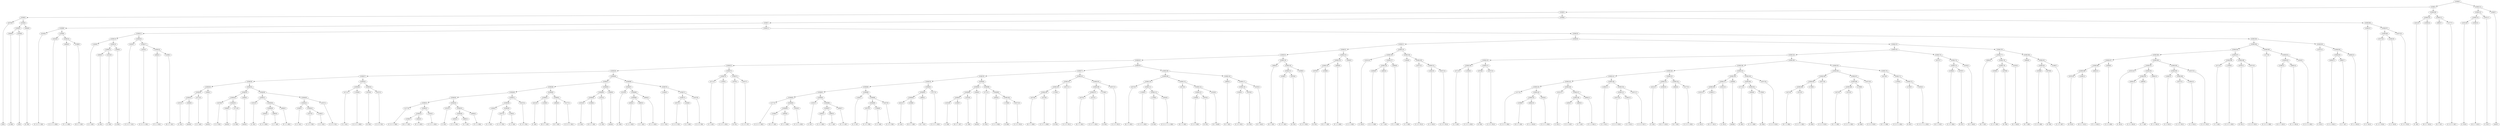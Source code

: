 digraph sample{
"L4079(0)"->"[G](0)"
"L3846(0)"->"[A  B](0)"
"L3449(0)"->"[C](0)"
"L5306(5)"->"L3846(0)"
"L5306(5)"->"L3449(0)"
"L3849(0)"->"[E  F](0)"
"L5306(4)"->"L5306(5)"
"L5306(4)"->"L3849(0)"
"L5306(3)"->"L4079(0)"
"L5306(3)"->"L5306(4)"
"L4240(0)"->"[C  D  E  F  G](0)"
"L3434(0)"->"[C  D  G  A  B](0)"
"L4064(0)"->"[F  G  A  B](0)"
"L2298(0)"->"[D  E  F  G](0)"
"L5306(10)"->"L4064(0)"
"L5306(10)"->"L2298(0)"
"L5306(9)"->"L3434(0)"
"L5306(9)"->"L5306(10)"
"L5306(8)"->"L4240(0)"
"L5306(8)"->"L5306(9)"
"L1484(0)"->"[C  E  G](0)"
"L3846(1)"->"[A  B](1)"
"L2352(0)"->"[C  E](0)"
"L5306(15)"->"L3846(1)"
"L5306(15)"->"L2352(0)"
"L3846(2)"->"[A  B](2)"
"L5306(14)"->"L5306(15)"
"L5306(14)"->"L3846(2)"
"L5306(13)"->"L1484(0)"
"L5306(13)"->"L5306(14)"
"L4240(1)"->"[C  D  E  F  G](1)"
"L3434(1)"->"[C  D  G  A  B](1)"
"L4064(1)"->"[F  G  A  B](1)"
"L2298(1)"->"[D  E  F  G](1)"
"L5306(18)"->"L4064(1)"
"L5306(18)"->"L2298(1)"
"L5306(17)"->"L3434(1)"
"L5306(17)"->"L5306(18)"
"L5306(16)"->"L4240(1)"
"L5306(16)"->"L5306(17)"
"L5306(12)"->"L5306(13)"
"L5306(12)"->"L5306(16)"
"L2352(1)"->"[C  E](1)"
"L2646(0)"->"[rest](0)"
"L5306(31)"->"L2352(1)"
"L5306(31)"->"L2646(0)"
"L4711(0)"->"[C  E  A](0)"
"L5306(30)"->"L5306(31)"
"L5306(30)"->"L4711(0)"
"L2646(1)"->"[rest](1)"
"L5306(29)"->"L5306(30)"
"L5306(29)"->"L2646(1)"
"L3478(0)"->"[C  D  F](0)"
"L2646(2)"->"[rest](2)"
"L2711(0)"->"[G  B](0)"
"L5306(35)"->"L2646(2)"
"L5306(35)"->"L2711(0)"
"L5306(34)"->"L3478(0)"
"L5306(34)"->"L5306(35)"
"L2646(3)"->"[rest](3)"
"L5306(33)"->"L5306(34)"
"L5306(33)"->"L2646(3)"
"L2352(2)"->"[C  E](2)"
"L4364(0)"->"[C  D  A  B](0)"
"L4885(0)"->"[C  F  A](0)"
"L5306(39)"->"L4364(0)"
"L5306(39)"->"L4885(0)"
"L4064(2)"->"[F  G  A  B](2)"
"L5306(38)"->"L5306(39)"
"L5306(38)"->"L4064(2)"
"L5306(37)"->"L2352(2)"
"L5306(37)"->"L5306(38)"
"L1484(1)"->"[C  E  G](1)"
"L3337(0)"->"[C  D  E  F](0)"
"L1484(2)"->"[C  E  G](2)"
"L5306(42)"->"L3337(0)"
"L5306(42)"->"L1484(2)"
"L5306(41)"->"L1484(1)"
"L5306(41)"->"L5306(42)"
"L3337(1)"->"[C  D  E  F](1)"
"L5306(40)"->"L5306(41)"
"L5306(40)"->"L3337(1)"
"L5306(36)"->"L5306(37)"
"L5306(36)"->"L5306(40)"
"L5306(32)"->"L5306(33)"
"L5306(32)"->"L5306(36)"
"L5306(28)"->"L5306(29)"
"L5306(28)"->"L5306(32)"
"L4711(1)"->"[C  E  A](1)"
"L-2056(0)"->"[C  D  E  A  B](0)"
"L5306(44)"->"L4711(1)"
"L5306(44)"->"L-2056(0)"
"L2878(0)"->"[D  F](0)"
"L3337(2)"->"[C  D  E  F](2)"
"L5306(45)"->"L2878(0)"
"L5306(45)"->"L3337(2)"
"L5306(43)"->"L5306(44)"
"L5306(43)"->"L5306(45)"
"L5306(27)"->"L5306(28)"
"L5306(27)"->"L5306(43)"
"L1377(0)"->"[C  D  E  G  B](0)"
"L2298(2)"->"[D  E  F  G](2)"
"L4064(3)"->"[F  G  A  B](3)"
"L5306(53)"->"L2298(2)"
"L5306(53)"->"L4064(3)"
"L3434(2)"->"[C  D  G  A  B](2)"
"L5306(52)"->"L5306(53)"
"L5306(52)"->"L3434(2)"
"L5306(51)"->"L1377(0)"
"L5306(51)"->"L5306(52)"
"L2352(3)"->"[C  E](3)"
"L4364(1)"->"[C  D  A  B](1)"
"L4885(1)"->"[C  F  A](1)"
"L5306(56)"->"L4364(1)"
"L5306(56)"->"L4885(1)"
"L4064(4)"->"[F  G  A  B](4)"
"L5306(55)"->"L5306(56)"
"L5306(55)"->"L4064(4)"
"L5306(54)"->"L2352(3)"
"L5306(54)"->"L5306(55)"
"L5306(50)"->"L5306(51)"
"L5306(50)"->"L5306(54)"
"L1484(3)"->"[C  E  G](3)"
"L3337(3)"->"[C  D  E  F](3)"
"L1484(4)"->"[C  E  G](4)"
"L5306(59)"->"L3337(3)"
"L5306(59)"->"L1484(4)"
"L5306(58)"->"L1484(3)"
"L5306(58)"->"L5306(59)"
"L3337(4)"->"[C  D  E  F](4)"
"L5306(57)"->"L5306(58)"
"L5306(57)"->"L3337(4)"
"L5306(49)"->"L5306(50)"
"L5306(49)"->"L5306(57)"
"L4241(0)"->"[F  A](0)"
"L2298(3)"->"[D  E  F  G](3)"
"L5306(61)"->"L4241(0)"
"L5306(61)"->"L2298(3)"
"L3664(0)"->"[D  F  G](0)"
"L1377(1)"->"[C  D  E  G  B](1)"
"L5306(62)"->"L3664(0)"
"L5306(62)"->"L1377(1)"
"L5306(60)"->"L5306(61)"
"L5306(60)"->"L5306(62)"
"L5306(48)"->"L5306(49)"
"L5306(48)"->"L5306(60)"
"L2352(4)"->"[C  E](4)"
"L2298(4)"->"[D  E  F  G](4)"
"L5306(65)"->"L2352(4)"
"L5306(65)"->"L2298(4)"
"L2352(5)"->"[C  E](5)"
"L5306(64)"->"L5306(65)"
"L5306(64)"->"L2352(5)"
"L2646(4)"->"[rest](4)"
"L5306(63)"->"L5306(64)"
"L5306(63)"->"L2646(4)"
"L5306(47)"->"L5306(48)"
"L5306(47)"->"L5306(63)"
"L2352(6)"->"[C  E](6)"
"L4364(2)"->"[C  D  A  B](2)"
"L4885(2)"->"[C  F  A](2)"
"L5306(69)"->"L4364(2)"
"L5306(69)"->"L4885(2)"
"L4064(5)"->"[F  G  A  B](5)"
"L5306(68)"->"L5306(69)"
"L5306(68)"->"L4064(5)"
"L5306(67)"->"L2352(6)"
"L5306(67)"->"L5306(68)"
"L1484(5)"->"[C  E  G](5)"
"L3337(5)"->"[C  D  E  F](5)"
"L1484(6)"->"[C  E  G](6)"
"L5306(72)"->"L3337(5)"
"L5306(72)"->"L1484(6)"
"L3337(6)"->"[C  D  E  F](6)"
"L5306(71)"->"L5306(72)"
"L5306(71)"->"L3337(6)"
"L5306(70)"->"L1484(5)"
"L5306(70)"->"L5306(71)"
"L5306(66)"->"L5306(67)"
"L5306(66)"->"L5306(70)"
"L5306(46)"->"L5306(47)"
"L5306(46)"->"L5306(66)"
"L5306(26)"->"L5306(27)"
"L5306(26)"->"L5306(46)"
"L4711(2)"->"[C  E  A](2)"
"L-2056(1)"->"[C  D  E  A  B](1)"
"L5306(74)"->"L4711(2)"
"L5306(74)"->"L-2056(1)"
"L2878(1)"->"[D  F](1)"
"L3337(7)"->"[C  D  E  F](7)"
"L5306(75)"->"L2878(1)"
"L5306(75)"->"L3337(7)"
"L5306(73)"->"L5306(74)"
"L5306(73)"->"L5306(75)"
"L5306(25)"->"L5306(26)"
"L5306(25)"->"L5306(73)"
"L1377(2)"->"[C  D  E  G  B](2)"
"L2298(5)"->"[D  E  F  G](5)"
"L4064(6)"->"[F  G  A  B](6)"
"L5306(84)"->"L2298(5)"
"L5306(84)"->"L4064(6)"
"L3434(3)"->"[C  D  G  A  B](3)"
"L5306(83)"->"L5306(84)"
"L5306(83)"->"L3434(3)"
"L5306(82)"->"L1377(2)"
"L5306(82)"->"L5306(83)"
"L2352(7)"->"[C  E](7)"
"L4364(3)"->"[C  D  A  B](3)"
"L4885(3)"->"[C  F  A](3)"
"L5306(87)"->"L4364(3)"
"L5306(87)"->"L4885(3)"
"L4064(7)"->"[F  G  A  B](7)"
"L5306(86)"->"L5306(87)"
"L5306(86)"->"L4064(7)"
"L5306(85)"->"L2352(7)"
"L5306(85)"->"L5306(86)"
"L5306(81)"->"L5306(82)"
"L5306(81)"->"L5306(85)"
"L1484(7)"->"[C  E  G](7)"
"L3337(8)"->"[C  D  E  F](8)"
"L1484(8)"->"[C  E  G](8)"
"L5306(90)"->"L3337(8)"
"L5306(90)"->"L1484(8)"
"L3337(9)"->"[C  D  E  F](9)"
"L5306(89)"->"L5306(90)"
"L5306(89)"->"L3337(9)"
"L5306(88)"->"L1484(7)"
"L5306(88)"->"L5306(89)"
"L5306(80)"->"L5306(81)"
"L5306(80)"->"L5306(88)"
"L4241(1)"->"[F  A](1)"
"L2298(6)"->"[D  E  F  G](6)"
"L5306(93)"->"L4241(1)"
"L5306(93)"->"L2298(6)"
"L3664(1)"->"[D  F  G](1)"
"L5306(92)"->"L5306(93)"
"L5306(92)"->"L3664(1)"
"L1377(3)"->"[C  D  E  G  B](3)"
"L5306(91)"->"L5306(92)"
"L5306(91)"->"L1377(3)"
"L5306(79)"->"L5306(80)"
"L5306(79)"->"L5306(91)"
"L2352(8)"->"[C  E](8)"
"L2298(7)"->"[D  E  F  G](7)"
"L5306(97)"->"L2352(8)"
"L5306(97)"->"L2298(7)"
"L2352(9)"->"[C  E](9)"
"L5306(96)"->"L5306(97)"
"L5306(96)"->"L2352(9)"
"L2646(5)"->"[rest](5)"
"L5306(95)"->"L5306(96)"
"L5306(95)"->"L2646(5)"
"L2711(1)"->"[G  B](1)"
"L4364(4)"->"[C  D  A  B](4)"
"L1769(0)"->"[D  B](0)"
"L3337(10)"->"[C  D  E  F](10)"
"L5306(100)"->"L1769(0)"
"L5306(100)"->"L3337(10)"
"L5306(99)"->"L4364(4)"
"L5306(99)"->"L5306(100)"
"L5306(98)"->"L2711(1)"
"L5306(98)"->"L5306(99)"
"L5306(94)"->"L5306(95)"
"L5306(94)"->"L5306(98)"
"L5306(78)"->"L5306(79)"
"L5306(78)"->"L5306(94)"
"L4375(0)"->"[D  F  G  B](0)"
"L3213(0)"->"[C  D  F  A  B](0)"
"L5306(104)"->"L4375(0)"
"L5306(104)"->"L3213(0)"
"L1769(1)"->"[D  B](1)"
"L5306(103)"->"L5306(104)"
"L5306(103)"->"L1769(1)"
"L3337(11)"->"[C  D  E  F](11)"
"L5306(102)"->"L5306(103)"
"L5306(102)"->"L3337(11)"
"L4375(1)"->"[D  F  G  B](1)"
"L3213(1)"->"[C  D  F  A  B](1)"
"L5306(107)"->"L4375(1)"
"L5306(107)"->"L3213(1)"
"L1769(2)"->"[D  B](2)"
"L5306(106)"->"L5306(107)"
"L5306(106)"->"L1769(2)"
"L3337(12)"->"[C  D  E  F](12)"
"L5306(105)"->"L5306(106)"
"L5306(105)"->"L3337(12)"
"L5306(101)"->"L5306(102)"
"L5306(101)"->"L5306(105)"
"L5306(77)"->"L5306(78)"
"L5306(77)"->"L5306(101)"
"L4375(2)"->"[D  F  G  B](2)"
"L-2056(2)"->"[C  D  E  A  B](2)"
"L1769(3)"->"[D  B](3)"
"L2934(0)"->"[C  D  E  F  G  A  B](0)"
"L5306(112)"->"L1769(3)"
"L5306(112)"->"L2934(0)"
"L5306(111)"->"L-2056(2)"
"L5306(111)"->"L5306(112)"
"L5306(110)"->"L4375(2)"
"L5306(110)"->"L5306(111)"
"L4375(3)"->"[D  F  G  B](3)"
"L5289(0)"->"[C  D  E  B](0)"
"L2878(2)"->"[D  F](2)"
"L5306(115)"->"L5289(0)"
"L5306(115)"->"L2878(2)"
"L5203(0)"->"[D  F  Gis](0)"
"L5306(114)"->"L5306(115)"
"L5306(114)"->"L5203(0)"
"L5306(113)"->"L4375(3)"
"L5306(113)"->"L5306(114)"
"L5306(109)"->"L5306(110)"
"L5306(109)"->"L5306(113)"
"L3664(2)"->"[D  F  G](2)"
"L5289(1)"->"[C  D  E  B](1)"
"L2878(3)"->"[D  F](3)"
"L5306(118)"->"L5289(1)"
"L5306(118)"->"L2878(3)"
"L5203(1)"->"[D  F  Gis](1)"
"L5306(117)"->"L5306(118)"
"L5306(117)"->"L5203(1)"
"L5306(116)"->"L3664(2)"
"L5306(116)"->"L5306(117)"
"L5306(108)"->"L5306(109)"
"L5306(108)"->"L5306(116)"
"L5306(76)"->"L5306(77)"
"L5306(76)"->"L5306(108)"
"L5306(24)"->"L5306(25)"
"L5306(24)"->"L5306(76)"
"L3664(3)"->"[D  F  G](3)"
"L5289(2)"->"[C  D  E  B](2)"
"L2878(4)"->"[D  F](4)"
"L5306(121)"->"L5289(2)"
"L5306(121)"->"L2878(4)"
"L5289(3)"->"[C  D  E  B](3)"
"L5306(120)"->"L5306(121)"
"L5306(120)"->"L5289(3)"
"L5306(119)"->"L3664(3)"
"L5306(119)"->"L5306(120)"
"L5306(23)"->"L5306(24)"
"L5306(23)"->"L5306(119)"
"L2878(5)"->"[D  F](5)"
"L2298(8)"->"[D  E  F  G](8)"
"L5306(124)"->"L2878(5)"
"L5306(124)"->"L2298(8)"
"L4064(8)"->"[F  G  A  B](8)"
"L5306(123)"->"L5306(124)"
"L5306(123)"->"L4064(8)"
"L4364(5)"->"[C  D  A  B](5)"
"L5306(122)"->"L5306(123)"
"L5306(122)"->"L4364(5)"
"L5306(22)"->"L5306(23)"
"L5306(22)"->"L5306(122)"
"L2352(10)"->"[C  E](10)"
"L4364(6)"->"[C  D  A  B](6)"
"L4885(4)"->"[C  F  A](4)"
"L5306(128)"->"L4364(6)"
"L5306(128)"->"L4885(4)"
"L4064(9)"->"[F  G  A  B](9)"
"L5306(127)"->"L5306(128)"
"L5306(127)"->"L4064(9)"
"L5306(126)"->"L2352(10)"
"L5306(126)"->"L5306(127)"
"L1484(9)"->"[C  E  G](9)"
"L3337(13)"->"[C  D  E  F](13)"
"L1484(10)"->"[C  E  G](10)"
"L3337(14)"->"[C  D  E  F](14)"
"L5306(131)"->"L1484(10)"
"L5306(131)"->"L3337(14)"
"L5306(130)"->"L3337(13)"
"L5306(130)"->"L5306(131)"
"L5306(129)"->"L1484(9)"
"L5306(129)"->"L5306(130)"
"L5306(125)"->"L5306(126)"
"L5306(125)"->"L5306(129)"
"L5306(21)"->"L5306(22)"
"L5306(21)"->"L5306(125)"
"L4711(3)"->"[C  E  A](3)"
"L-2056(3)"->"[C  D  E  A  B](3)"
"L5306(136)"->"L4711(3)"
"L5306(136)"->"L-2056(3)"
"L2878(6)"->"[D  F](6)"
"L3337(15)"->"[C  D  E  F](15)"
"L5306(137)"->"L2878(6)"
"L5306(137)"->"L3337(15)"
"L5306(135)"->"L5306(136)"
"L5306(135)"->"L5306(137)"
"L1377(4)"->"[C  D  E  G  B](4)"
"L2298(9)"->"[D  E  F  G](9)"
"L4064(10)"->"[F  G  A  B](10)"
"L5306(145)"->"L2298(9)"
"L5306(145)"->"L4064(10)"
"L3434(4)"->"[C  D  G  A  B](4)"
"L5306(144)"->"L5306(145)"
"L5306(144)"->"L3434(4)"
"L5306(143)"->"L1377(4)"
"L5306(143)"->"L5306(144)"
"L2352(11)"->"[C  E](11)"
"L4364(7)"->"[C  D  A  B](7)"
"L4885(5)"->"[C  F  A](5)"
"L5306(148)"->"L4364(7)"
"L5306(148)"->"L4885(5)"
"L4064(11)"->"[F  G  A  B](11)"
"L5306(147)"->"L5306(148)"
"L5306(147)"->"L4064(11)"
"L5306(146)"->"L2352(11)"
"L5306(146)"->"L5306(147)"
"L5306(142)"->"L5306(143)"
"L5306(142)"->"L5306(146)"
"L1484(11)"->"[C  E  G](11)"
"L3337(16)"->"[C  D  E  F](16)"
"L1484(12)"->"[C  E  G](12)"
"L5306(151)"->"L3337(16)"
"L5306(151)"->"L1484(12)"
"L3337(17)"->"[C  D  E  F](17)"
"L5306(150)"->"L5306(151)"
"L5306(150)"->"L3337(17)"
"L5306(149)"->"L1484(11)"
"L5306(149)"->"L5306(150)"
"L5306(141)"->"L5306(142)"
"L5306(141)"->"L5306(149)"
"L4241(2)"->"[F  A](2)"
"L2298(10)"->"[D  E  F  G](10)"
"L5306(153)"->"L4241(2)"
"L5306(153)"->"L2298(10)"
"L3664(4)"->"[D  F  G](4)"
"L1377(5)"->"[C  D  E  G  B](5)"
"L5306(154)"->"L3664(4)"
"L5306(154)"->"L1377(5)"
"L5306(152)"->"L5306(153)"
"L5306(152)"->"L5306(154)"
"L5306(140)"->"L5306(141)"
"L5306(140)"->"L5306(152)"
"L2352(12)"->"[C  E](12)"
"L2298(11)"->"[D  E  F  G](11)"
"L5306(158)"->"L2352(12)"
"L5306(158)"->"L2298(11)"
"L2352(13)"->"[C  E](13)"
"L5306(157)"->"L5306(158)"
"L5306(157)"->"L2352(13)"
"L2646(6)"->"[rest](6)"
"L5306(156)"->"L5306(157)"
"L5306(156)"->"L2646(6)"
"L2711(2)"->"[G  B](2)"
"L4364(8)"->"[C  D  A  B](8)"
"L1769(4)"->"[D  B](4)"
"L5306(161)"->"L4364(8)"
"L5306(161)"->"L1769(4)"
"L5306(160)"->"L2711(2)"
"L5306(160)"->"L5306(161)"
"L3337(18)"->"[C  D  E  F](18)"
"L5306(159)"->"L5306(160)"
"L5306(159)"->"L3337(18)"
"L5306(155)"->"L5306(156)"
"L5306(155)"->"L5306(159)"
"L5306(139)"->"L5306(140)"
"L5306(139)"->"L5306(155)"
"L4375(4)"->"[D  F  G  B](4)"
"L3213(2)"->"[C  D  F  A  B](2)"
"L5306(166)"->"L4375(4)"
"L5306(166)"->"L3213(2)"
"L1769(5)"->"[D  B](5)"
"L5306(165)"->"L5306(166)"
"L5306(165)"->"L1769(5)"
"L3337(19)"->"[C  D  E  F](19)"
"L5306(164)"->"L5306(165)"
"L5306(164)"->"L3337(19)"
"L4375(5)"->"[D  F  G  B](5)"
"L3213(3)"->"[C  D  F  A  B](3)"
"L5306(169)"->"L4375(5)"
"L5306(169)"->"L3213(3)"
"L1769(6)"->"[D  B](6)"
"L5306(168)"->"L5306(169)"
"L5306(168)"->"L1769(6)"
"L3337(20)"->"[C  D  E  F](20)"
"L5306(167)"->"L5306(168)"
"L5306(167)"->"L3337(20)"
"L5306(163)"->"L5306(164)"
"L5306(163)"->"L5306(167)"
"L4375(6)"->"[D  F  G  B](6)"
"L-2056(4)"->"[C  D  E  A  B](4)"
"L1769(7)"->"[D  B](7)"
"L2934(1)"->"[C  D  E  F  G  A  B](1)"
"L5306(172)"->"L1769(7)"
"L5306(172)"->"L2934(1)"
"L5306(171)"->"L-2056(4)"
"L5306(171)"->"L5306(172)"
"L5306(170)"->"L4375(6)"
"L5306(170)"->"L5306(171)"
"L5306(162)"->"L5306(163)"
"L5306(162)"->"L5306(170)"
"L5306(138)"->"L5306(139)"
"L5306(138)"->"L5306(162)"
"L5306(134)"->"L5306(135)"
"L5306(134)"->"L5306(138)"
"L4375(7)"->"[D  F  G  B](7)"
"L5289(4)"->"[C  D  E  B](4)"
"L2878(7)"->"[D  F](7)"
"L5306(175)"->"L5289(4)"
"L5306(175)"->"L2878(7)"
"L5203(2)"->"[D  F  Gis](2)"
"L5306(174)"->"L5306(175)"
"L5306(174)"->"L5203(2)"
"L5306(173)"->"L4375(7)"
"L5306(173)"->"L5306(174)"
"L5306(133)"->"L5306(134)"
"L5306(133)"->"L5306(173)"
"L3664(5)"->"[D  F  G](5)"
"L5289(5)"->"[C  D  E  B](5)"
"L2878(8)"->"[D  F](8)"
"L5306(179)"->"L5289(5)"
"L5306(179)"->"L2878(8)"
"L5203(3)"->"[D  F  Gis](3)"
"L5306(178)"->"L5306(179)"
"L5306(178)"->"L5203(3)"
"L5306(177)"->"L3664(5)"
"L5306(177)"->"L5306(178)"
"L3664(6)"->"[D  F  G](6)"
"L5289(6)"->"[C  D  E  B](6)"
"L2878(9)"->"[D  F](9)"
"L5306(182)"->"L5289(6)"
"L5306(182)"->"L2878(9)"
"L5289(7)"->"[C  D  E  B](7)"
"L5306(181)"->"L5306(182)"
"L5306(181)"->"L5289(7)"
"L5306(180)"->"L3664(6)"
"L5306(180)"->"L5306(181)"
"L5306(176)"->"L5306(177)"
"L5306(176)"->"L5306(180)"
"L5306(132)"->"L5306(133)"
"L5306(132)"->"L5306(176)"
"L5306(20)"->"L5306(21)"
"L5306(20)"->"L5306(132)"
"L2878(10)"->"[D  F](10)"
"L2298(12)"->"[D  E  F  G](12)"
"L5306(189)"->"L2878(10)"
"L5306(189)"->"L2298(12)"
"L4064(12)"->"[F  G  A  B](12)"
"L5306(188)"->"L5306(189)"
"L5306(188)"->"L4064(12)"
"L4364(9)"->"[C  D  A  B](9)"
"L5306(187)"->"L5306(188)"
"L5306(187)"->"L4364(9)"
"L2352(14)"->"[C  E](14)"
"L4364(10)"->"[C  D  A  B](10)"
"L4885(6)"->"[C  F  A](6)"
"L5306(193)"->"L4364(10)"
"L5306(193)"->"L4885(6)"
"L4064(13)"->"[F  G  A  B](13)"
"L5306(192)"->"L5306(193)"
"L5306(192)"->"L4064(13)"
"L5306(191)"->"L2352(14)"
"L5306(191)"->"L5306(192)"
"L1484(13)"->"[C  E  G](13)"
"L3337(21)"->"[C  D  E  F](21)"
"L1484(14)"->"[C  E  G](14)"
"L5306(196)"->"L3337(21)"
"L5306(196)"->"L1484(14)"
"L5306(195)"->"L1484(13)"
"L5306(195)"->"L5306(196)"
"L3337(22)"->"[C  D  E  F](22)"
"L5306(194)"->"L5306(195)"
"L5306(194)"->"L3337(22)"
"L5306(190)"->"L5306(191)"
"L5306(190)"->"L5306(194)"
"L5306(186)"->"L5306(187)"
"L5306(186)"->"L5306(190)"
"L4711(4)"->"[C  E  A](4)"
"L-2056(5)"->"[C  D  E  A  B](5)"
"L5306(198)"->"L4711(4)"
"L5306(198)"->"L-2056(5)"
"L2878(11)"->"[D  F](11)"
"L3337(23)"->"[C  D  E  F](23)"
"L5306(199)"->"L2878(11)"
"L5306(199)"->"L3337(23)"
"L5306(197)"->"L5306(198)"
"L5306(197)"->"L5306(199)"
"L5306(185)"->"L5306(186)"
"L5306(185)"->"L5306(197)"
"L1377(6)"->"[C  D  E  G  B](6)"
"L2298(13)"->"[D  E  F  G](13)"
"L4064(14)"->"[F  G  A  B](14)"
"L5306(202)"->"L2298(13)"
"L5306(202)"->"L4064(14)"
"L3434(5)"->"[C  D  G  A  B](5)"
"L5306(201)"->"L5306(202)"
"L5306(201)"->"L3434(5)"
"L5306(200)"->"L1377(6)"
"L5306(200)"->"L5306(201)"
"L5306(184)"->"L5306(185)"
"L5306(184)"->"L5306(200)"
"L2352(15)"->"[C  E](15)"
"L4364(11)"->"[C  D  A  B](11)"
"L4885(7)"->"[C  F  A](7)"
"L5306(205)"->"L4364(11)"
"L5306(205)"->"L4885(7)"
"L4064(15)"->"[F  G  A  B](15)"
"L5306(204)"->"L5306(205)"
"L5306(204)"->"L4064(15)"
"L5306(203)"->"L2352(15)"
"L5306(203)"->"L5306(204)"
"L5306(183)"->"L5306(184)"
"L5306(183)"->"L5306(203)"
"L5306(19)"->"L5306(20)"
"L5306(19)"->"L5306(183)"
"L5306(11)"->"L5306(12)"
"L5306(11)"->"L5306(19)"
"L5306(7)"->"L5306(8)"
"L5306(7)"->"L5306(11)"
"L1484(15)"->"[C  E  G](15)"
"L3337(24)"->"[C  D  E  F](24)"
"L1484(16)"->"[C  E  G](16)"
"L5306(208)"->"L3337(24)"
"L5306(208)"->"L1484(16)"
"L3337(25)"->"[C  D  E  F](25)"
"L5306(207)"->"L5306(208)"
"L5306(207)"->"L3337(25)"
"L5306(206)"->"L1484(15)"
"L5306(206)"->"L5306(207)"
"L5306(6)"->"L5306(7)"
"L5306(6)"->"L5306(206)"
"L5306(2)"->"L5306(3)"
"L5306(2)"->"L5306(6)"
"L4241(3)"->"[F  A](3)"
"L2298(14)"->"[D  E  F  G](14)"
"L5306(210)"->"L4241(3)"
"L5306(210)"->"L2298(14)"
"L3664(7)"->"[D  F  G](7)"
"L1377(7)"->"[C  D  E  G  B](7)"
"L5306(211)"->"L3664(7)"
"L5306(211)"->"L1377(7)"
"L5306(209)"->"L5306(210)"
"L5306(209)"->"L5306(211)"
"L5306(1)"->"L5306(2)"
"L5306(1)"->"L5306(209)"
"L2352(16)"->"[C  E](16)"
"L2298(15)"->"[D  E  F  G](15)"
"L5306(214)"->"L2352(16)"
"L5306(214)"->"L2298(15)"
"L2352(17)"->"[C  E](17)"
"L5306(213)"->"L5306(214)"
"L5306(213)"->"L2352(17)"
"L2646(7)"->"[rest](7)"
"L5306(212)"->"L5306(213)"
"L5306(212)"->"L2646(7)"
"L5306(0)"->"L5306(1)"
"L5306(0)"->"L5306(212)"
{rank = min; "L5306(0)"}
{rank = same; "L5306(1)"; "L5306(212)";}
{rank = same; "L5306(2)"; "L5306(209)"; "L5306(213)"; "L2646(7)";}
{rank = same; "L5306(3)"; "L5306(6)"; "L5306(210)"; "L5306(211)"; "L5306(214)"; "L2352(17)";}
{rank = same; "L4079(0)"; "L5306(4)"; "L5306(7)"; "L5306(206)"; "L4241(3)"; "L2298(14)"; "L3664(7)"; "L1377(7)"; "L2352(16)"; "L2298(15)";}
{rank = same; "L5306(5)"; "L3849(0)"; "L5306(8)"; "L5306(11)"; "L1484(15)"; "L5306(207)";}
{rank = same; "L3846(0)"; "L3449(0)"; "L4240(0)"; "L5306(9)"; "L5306(12)"; "L5306(19)"; "L5306(208)"; "L3337(25)";}
{rank = same; "L3434(0)"; "L5306(10)"; "L5306(13)"; "L5306(16)"; "L5306(20)"; "L5306(183)"; "L3337(24)"; "L1484(16)";}
{rank = same; "L4064(0)"; "L2298(0)"; "L1484(0)"; "L5306(14)"; "L4240(1)"; "L5306(17)"; "L5306(21)"; "L5306(132)"; "L5306(184)"; "L5306(203)";}
{rank = same; "L5306(15)"; "L3846(2)"; "L3434(1)"; "L5306(18)"; "L5306(22)"; "L5306(125)"; "L5306(133)"; "L5306(176)"; "L5306(185)"; "L5306(200)"; "L2352(15)"; "L5306(204)";}
{rank = same; "L3846(1)"; "L2352(0)"; "L4064(1)"; "L2298(1)"; "L5306(23)"; "L5306(122)"; "L5306(126)"; "L5306(129)"; "L5306(134)"; "L5306(173)"; "L5306(177)"; "L5306(180)"; "L5306(186)"; "L5306(197)"; "L1377(6)"; "L5306(201)"; "L5306(205)"; "L4064(15)";}
{rank = same; "L5306(24)"; "L5306(119)"; "L5306(123)"; "L4364(5)"; "L2352(10)"; "L5306(127)"; "L1484(9)"; "L5306(130)"; "L5306(135)"; "L5306(138)"; "L4375(7)"; "L5306(174)"; "L3664(5)"; "L5306(178)"; "L3664(6)"; "L5306(181)"; "L5306(187)"; "L5306(190)"; "L5306(198)"; "L5306(199)"; "L5306(202)"; "L3434(5)"; "L4364(11)"; "L4885(7)";}
{rank = same; "L5306(25)"; "L5306(76)"; "L3664(3)"; "L5306(120)"; "L5306(124)"; "L4064(8)"; "L5306(128)"; "L4064(9)"; "L3337(13)"; "L5306(131)"; "L5306(136)"; "L5306(137)"; "L5306(139)"; "L5306(162)"; "L5306(175)"; "L5203(2)"; "L5306(179)"; "L5203(3)"; "L5306(182)"; "L5289(7)"; "L5306(188)"; "L4364(9)"; "L5306(191)"; "L5306(194)"; "L4711(4)"; "L-2056(5)"; "L2878(11)"; "L3337(23)"; "L2298(13)"; "L4064(14)";}
{rank = same; "L5306(26)"; "L5306(73)"; "L5306(77)"; "L5306(108)"; "L5306(121)"; "L5289(3)"; "L2878(5)"; "L2298(8)"; "L4364(6)"; "L4885(4)"; "L1484(10)"; "L3337(14)"; "L4711(3)"; "L-2056(3)"; "L2878(6)"; "L3337(15)"; "L5306(140)"; "L5306(155)"; "L5306(163)"; "L5306(170)"; "L5289(4)"; "L2878(7)"; "L5289(5)"; "L2878(8)"; "L5289(6)"; "L2878(9)"; "L5306(189)"; "L4064(12)"; "L2352(14)"; "L5306(192)"; "L5306(195)"; "L3337(22)";}
{rank = same; "L5306(27)"; "L5306(46)"; "L5306(74)"; "L5306(75)"; "L5306(78)"; "L5306(101)"; "L5306(109)"; "L5306(116)"; "L5289(2)"; "L2878(4)"; "L5306(141)"; "L5306(152)"; "L5306(156)"; "L5306(159)"; "L5306(164)"; "L5306(167)"; "L4375(6)"; "L5306(171)"; "L2878(10)"; "L2298(12)"; "L5306(193)"; "L4064(13)"; "L1484(13)"; "L5306(196)";}
{rank = same; "L5306(28)"; "L5306(43)"; "L5306(47)"; "L5306(66)"; "L4711(2)"; "L-2056(1)"; "L2878(1)"; "L3337(7)"; "L5306(79)"; "L5306(94)"; "L5306(102)"; "L5306(105)"; "L5306(110)"; "L5306(113)"; "L3664(2)"; "L5306(117)"; "L5306(142)"; "L5306(149)"; "L5306(153)"; "L5306(154)"; "L5306(157)"; "L2646(6)"; "L5306(160)"; "L3337(18)"; "L5306(165)"; "L3337(19)"; "L5306(168)"; "L3337(20)"; "L-2056(4)"; "L5306(172)"; "L4364(10)"; "L4885(6)"; "L3337(21)"; "L1484(14)";}
{rank = same; "L5306(29)"; "L5306(32)"; "L5306(44)"; "L5306(45)"; "L5306(48)"; "L5306(63)"; "L5306(67)"; "L5306(70)"; "L5306(80)"; "L5306(91)"; "L5306(95)"; "L5306(98)"; "L5306(103)"; "L3337(11)"; "L5306(106)"; "L3337(12)"; "L4375(2)"; "L5306(111)"; "L4375(3)"; "L5306(114)"; "L5306(118)"; "L5203(1)"; "L5306(143)"; "L5306(146)"; "L1484(11)"; "L5306(150)"; "L4241(2)"; "L2298(10)"; "L3664(4)"; "L1377(5)"; "L5306(158)"; "L2352(13)"; "L2711(2)"; "L5306(161)"; "L5306(166)"; "L1769(5)"; "L5306(169)"; "L1769(6)"; "L1769(7)"; "L2934(1)";}
{rank = same; "L5306(30)"; "L2646(1)"; "L5306(33)"; "L5306(36)"; "L4711(1)"; "L-2056(0)"; "L2878(0)"; "L3337(2)"; "L5306(49)"; "L5306(60)"; "L5306(64)"; "L2646(4)"; "L2352(6)"; "L5306(68)"; "L1484(5)"; "L5306(71)"; "L5306(81)"; "L5306(88)"; "L5306(92)"; "L1377(3)"; "L5306(96)"; "L2646(5)"; "L2711(1)"; "L5306(99)"; "L5306(104)"; "L1769(1)"; "L5306(107)"; "L1769(2)"; "L-2056(2)"; "L5306(112)"; "L5306(115)"; "L5203(0)"; "L5289(1)"; "L2878(3)"; "L1377(4)"; "L5306(144)"; "L2352(11)"; "L5306(147)"; "L5306(151)"; "L3337(17)"; "L2352(12)"; "L2298(11)"; "L4364(8)"; "L1769(4)"; "L4375(4)"; "L3213(2)"; "L4375(5)"; "L3213(3)";}
{rank = same; "L5306(31)"; "L4711(0)"; "L5306(34)"; "L2646(3)"; "L5306(37)"; "L5306(40)"; "L5306(50)"; "L5306(57)"; "L5306(61)"; "L5306(62)"; "L5306(65)"; "L2352(5)"; "L5306(69)"; "L4064(5)"; "L5306(72)"; "L3337(6)"; "L5306(82)"; "L5306(85)"; "L1484(7)"; "L5306(89)"; "L5306(93)"; "L3664(1)"; "L5306(97)"; "L2352(9)"; "L4364(4)"; "L5306(100)"; "L4375(0)"; "L3213(0)"; "L4375(1)"; "L3213(1)"; "L1769(3)"; "L2934(0)"; "L5289(0)"; "L2878(2)"; "L5306(145)"; "L3434(4)"; "L5306(148)"; "L4064(11)"; "L3337(16)"; "L1484(12)";}
{rank = same; "L2352(1)"; "L2646(0)"; "L3478(0)"; "L5306(35)"; "L2352(2)"; "L5306(38)"; "L5306(41)"; "L3337(1)"; "L5306(51)"; "L5306(54)"; "L5306(58)"; "L3337(4)"; "L4241(0)"; "L2298(3)"; "L3664(0)"; "L1377(1)"; "L2352(4)"; "L2298(4)"; "L4364(2)"; "L4885(2)"; "L3337(5)"; "L1484(6)"; "L1377(2)"; "L5306(83)"; "L2352(7)"; "L5306(86)"; "L5306(90)"; "L3337(9)"; "L4241(1)"; "L2298(6)"; "L2352(8)"; "L2298(7)"; "L1769(0)"; "L3337(10)"; "L2298(9)"; "L4064(10)"; "L4364(7)"; "L4885(5)";}
{rank = same; "L2646(2)"; "L2711(0)"; "L5306(39)"; "L4064(2)"; "L1484(1)"; "L5306(42)"; "L1377(0)"; "L5306(52)"; "L2352(3)"; "L5306(55)"; "L1484(3)"; "L5306(59)"; "L5306(84)"; "L3434(3)"; "L5306(87)"; "L4064(7)"; "L3337(8)"; "L1484(8)";}
{rank = same; "L4364(0)"; "L4885(0)"; "L3337(0)"; "L1484(2)"; "L5306(53)"; "L3434(2)"; "L5306(56)"; "L4064(4)"; "L3337(3)"; "L1484(4)"; "L2298(5)"; "L4064(6)"; "L4364(3)"; "L4885(3)";}
{rank = same; "L2298(2)"; "L4064(3)"; "L4364(1)"; "L4885(1)";}
{rank = max; "[A  B](0)"; "[A  B](1)"; "[A  B](2)"; "[C  D  A  B](0)"; "[C  D  A  B](1)"; "[C  D  A  B](10)"; "[C  D  A  B](11)"; "[C  D  A  B](2)"; "[C  D  A  B](3)"; "[C  D  A  B](4)"; "[C  D  A  B](5)"; "[C  D  A  B](6)"; "[C  D  A  B](7)"; "[C  D  A  B](8)"; "[C  D  A  B](9)"; "[C  D  E  A  B](0)"; "[C  D  E  A  B](1)"; "[C  D  E  A  B](2)"; "[C  D  E  A  B](3)"; "[C  D  E  A  B](4)"; "[C  D  E  A  B](5)"; "[C  D  E  B](0)"; "[C  D  E  B](1)"; "[C  D  E  B](2)"; "[C  D  E  B](3)"; "[C  D  E  B](4)"; "[C  D  E  B](5)"; "[C  D  E  B](6)"; "[C  D  E  B](7)"; "[C  D  E  F  G  A  B](0)"; "[C  D  E  F  G  A  B](1)"; "[C  D  E  F  G](0)"; "[C  D  E  F  G](1)"; "[C  D  E  F](0)"; "[C  D  E  F](1)"; "[C  D  E  F](10)"; "[C  D  E  F](11)"; "[C  D  E  F](12)"; "[C  D  E  F](13)"; "[C  D  E  F](14)"; "[C  D  E  F](15)"; "[C  D  E  F](16)"; "[C  D  E  F](17)"; "[C  D  E  F](18)"; "[C  D  E  F](19)"; "[C  D  E  F](2)"; "[C  D  E  F](20)"; "[C  D  E  F](21)"; "[C  D  E  F](22)"; "[C  D  E  F](23)"; "[C  D  E  F](24)"; "[C  D  E  F](25)"; "[C  D  E  F](3)"; "[C  D  E  F](4)"; "[C  D  E  F](5)"; "[C  D  E  F](6)"; "[C  D  E  F](7)"; "[C  D  E  F](8)"; "[C  D  E  F](9)"; "[C  D  E  G  B](0)"; "[C  D  E  G  B](1)"; "[C  D  E  G  B](2)"; "[C  D  E  G  B](3)"; "[C  D  E  G  B](4)"; "[C  D  E  G  B](5)"; "[C  D  E  G  B](6)"; "[C  D  E  G  B](7)"; "[C  D  F  A  B](0)"; "[C  D  F  A  B](1)"; "[C  D  F  A  B](2)"; "[C  D  F  A  B](3)"; "[C  D  F](0)"; "[C  D  G  A  B](0)"; "[C  D  G  A  B](1)"; "[C  D  G  A  B](2)"; "[C  D  G  A  B](3)"; "[C  D  G  A  B](4)"; "[C  D  G  A  B](5)"; "[C  E  A](0)"; "[C  E  A](1)"; "[C  E  A](2)"; "[C  E  A](3)"; "[C  E  A](4)"; "[C  E  G](0)"; "[C  E  G](1)"; "[C  E  G](10)"; "[C  E  G](11)"; "[C  E  G](12)"; "[C  E  G](13)"; "[C  E  G](14)"; "[C  E  G](15)"; "[C  E  G](16)"; "[C  E  G](2)"; "[C  E  G](3)"; "[C  E  G](4)"; "[C  E  G](5)"; "[C  E  G](6)"; "[C  E  G](7)"; "[C  E  G](8)"; "[C  E  G](9)"; "[C  E](0)"; "[C  E](1)"; "[C  E](10)"; "[C  E](11)"; "[C  E](12)"; "[C  E](13)"; "[C  E](14)"; "[C  E](15)"; "[C  E](16)"; "[C  E](17)"; "[C  E](2)"; "[C  E](3)"; "[C  E](4)"; "[C  E](5)"; "[C  E](6)"; "[C  E](7)"; "[C  E](8)"; "[C  E](9)"; "[C  F  A](0)"; "[C  F  A](1)"; "[C  F  A](2)"; "[C  F  A](3)"; "[C  F  A](4)"; "[C  F  A](5)"; "[C  F  A](6)"; "[C  F  A](7)"; "[C](0)"; "[D  B](0)"; "[D  B](1)"; "[D  B](2)"; "[D  B](3)"; "[D  B](4)"; "[D  B](5)"; "[D  B](6)"; "[D  B](7)"; "[D  E  F  G](0)"; "[D  E  F  G](1)"; "[D  E  F  G](10)"; "[D  E  F  G](11)"; "[D  E  F  G](12)"; "[D  E  F  G](13)"; "[D  E  F  G](14)"; "[D  E  F  G](15)"; "[D  E  F  G](2)"; "[D  E  F  G](3)"; "[D  E  F  G](4)"; "[D  E  F  G](5)"; "[D  E  F  G](6)"; "[D  E  F  G](7)"; "[D  E  F  G](8)"; "[D  E  F  G](9)"; "[D  F  G  B](0)"; "[D  F  G  B](1)"; "[D  F  G  B](2)"; "[D  F  G  B](3)"; "[D  F  G  B](4)"; "[D  F  G  B](5)"; "[D  F  G  B](6)"; "[D  F  G  B](7)"; "[D  F  G](0)"; "[D  F  G](1)"; "[D  F  G](2)"; "[D  F  G](3)"; "[D  F  G](4)"; "[D  F  G](5)"; "[D  F  G](6)"; "[D  F  G](7)"; "[D  F  Gis](0)"; "[D  F  Gis](1)"; "[D  F  Gis](2)"; "[D  F  Gis](3)"; "[D  F](0)"; "[D  F](1)"; "[D  F](10)"; "[D  F](11)"; "[D  F](2)"; "[D  F](3)"; "[D  F](4)"; "[D  F](5)"; "[D  F](6)"; "[D  F](7)"; "[D  F](8)"; "[D  F](9)"; "[E  F](0)"; "[F  A](0)"; "[F  A](1)"; "[F  A](2)"; "[F  A](3)"; "[F  G  A  B](0)"; "[F  G  A  B](1)"; "[F  G  A  B](10)"; "[F  G  A  B](11)"; "[F  G  A  B](12)"; "[F  G  A  B](13)"; "[F  G  A  B](14)"; "[F  G  A  B](15)"; "[F  G  A  B](2)"; "[F  G  A  B](3)"; "[F  G  A  B](4)"; "[F  G  A  B](5)"; "[F  G  A  B](6)"; "[F  G  A  B](7)"; "[F  G  A  B](8)"; "[F  G  A  B](9)"; "[G  B](0)"; "[G  B](1)"; "[G  B](2)"; "[G](0)"; "[rest](0)"; "[rest](1)"; "[rest](2)"; "[rest](3)"; "[rest](4)"; "[rest](5)"; "[rest](6)"; "[rest](7)";}
}